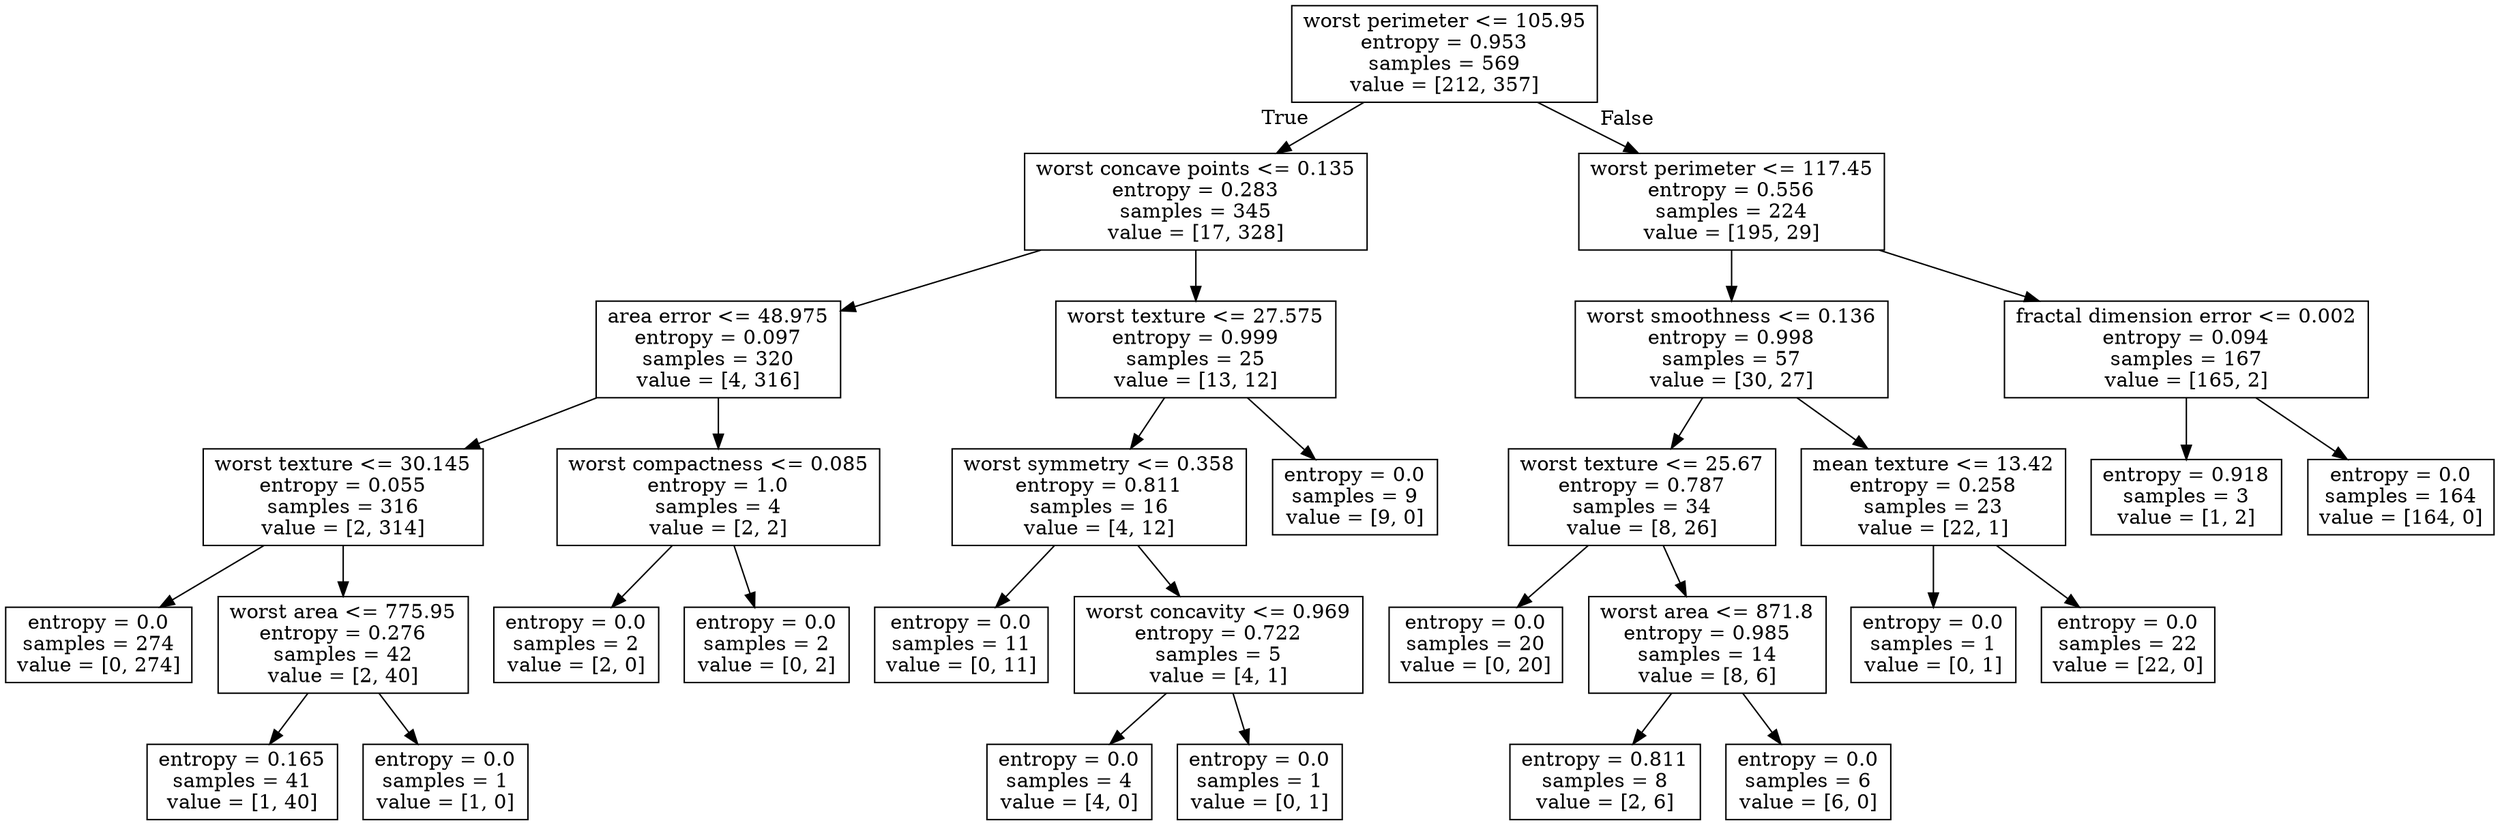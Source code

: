 digraph Tree {
node [shape=box] ;
0 [label="worst perimeter <= 105.95\nentropy = 0.953\nsamples = 569\nvalue = [212, 357]"] ;
1 [label="worst concave points <= 0.135\nentropy = 0.283\nsamples = 345\nvalue = [17, 328]"] ;
0 -> 1 [labeldistance=2.5, labelangle=45, headlabel="True"] ;
2 [label="area error <= 48.975\nentropy = 0.097\nsamples = 320\nvalue = [4, 316]"] ;
1 -> 2 ;
3 [label="worst texture <= 30.145\nentropy = 0.055\nsamples = 316\nvalue = [2, 314]"] ;
2 -> 3 ;
4 [label="entropy = 0.0\nsamples = 274\nvalue = [0, 274]"] ;
3 -> 4 ;
5 [label="worst area <= 775.95\nentropy = 0.276\nsamples = 42\nvalue = [2, 40]"] ;
3 -> 5 ;
6 [label="entropy = 0.165\nsamples = 41\nvalue = [1, 40]"] ;
5 -> 6 ;
7 [label="entropy = 0.0\nsamples = 1\nvalue = [1, 0]"] ;
5 -> 7 ;
8 [label="worst compactness <= 0.085\nentropy = 1.0\nsamples = 4\nvalue = [2, 2]"] ;
2 -> 8 ;
9 [label="entropy = 0.0\nsamples = 2\nvalue = [2, 0]"] ;
8 -> 9 ;
10 [label="entropy = 0.0\nsamples = 2\nvalue = [0, 2]"] ;
8 -> 10 ;
11 [label="worst texture <= 27.575\nentropy = 0.999\nsamples = 25\nvalue = [13, 12]"] ;
1 -> 11 ;
12 [label="worst symmetry <= 0.358\nentropy = 0.811\nsamples = 16\nvalue = [4, 12]"] ;
11 -> 12 ;
13 [label="entropy = 0.0\nsamples = 11\nvalue = [0, 11]"] ;
12 -> 13 ;
14 [label="worst concavity <= 0.969\nentropy = 0.722\nsamples = 5\nvalue = [4, 1]"] ;
12 -> 14 ;
15 [label="entropy = 0.0\nsamples = 4\nvalue = [4, 0]"] ;
14 -> 15 ;
16 [label="entropy = 0.0\nsamples = 1\nvalue = [0, 1]"] ;
14 -> 16 ;
17 [label="entropy = 0.0\nsamples = 9\nvalue = [9, 0]"] ;
11 -> 17 ;
18 [label="worst perimeter <= 117.45\nentropy = 0.556\nsamples = 224\nvalue = [195, 29]"] ;
0 -> 18 [labeldistance=2.5, labelangle=-45, headlabel="False"] ;
19 [label="worst smoothness <= 0.136\nentropy = 0.998\nsamples = 57\nvalue = [30, 27]"] ;
18 -> 19 ;
20 [label="worst texture <= 25.67\nentropy = 0.787\nsamples = 34\nvalue = [8, 26]"] ;
19 -> 20 ;
21 [label="entropy = 0.0\nsamples = 20\nvalue = [0, 20]"] ;
20 -> 21 ;
22 [label="worst area <= 871.8\nentropy = 0.985\nsamples = 14\nvalue = [8, 6]"] ;
20 -> 22 ;
23 [label="entropy = 0.811\nsamples = 8\nvalue = [2, 6]"] ;
22 -> 23 ;
24 [label="entropy = 0.0\nsamples = 6\nvalue = [6, 0]"] ;
22 -> 24 ;
25 [label="mean texture <= 13.42\nentropy = 0.258\nsamples = 23\nvalue = [22, 1]"] ;
19 -> 25 ;
26 [label="entropy = 0.0\nsamples = 1\nvalue = [0, 1]"] ;
25 -> 26 ;
27 [label="entropy = 0.0\nsamples = 22\nvalue = [22, 0]"] ;
25 -> 27 ;
28 [label="fractal dimension error <= 0.002\nentropy = 0.094\nsamples = 167\nvalue = [165, 2]"] ;
18 -> 28 ;
29 [label="entropy = 0.918\nsamples = 3\nvalue = [1, 2]"] ;
28 -> 29 ;
30 [label="entropy = 0.0\nsamples = 164\nvalue = [164, 0]"] ;
28 -> 30 ;
}